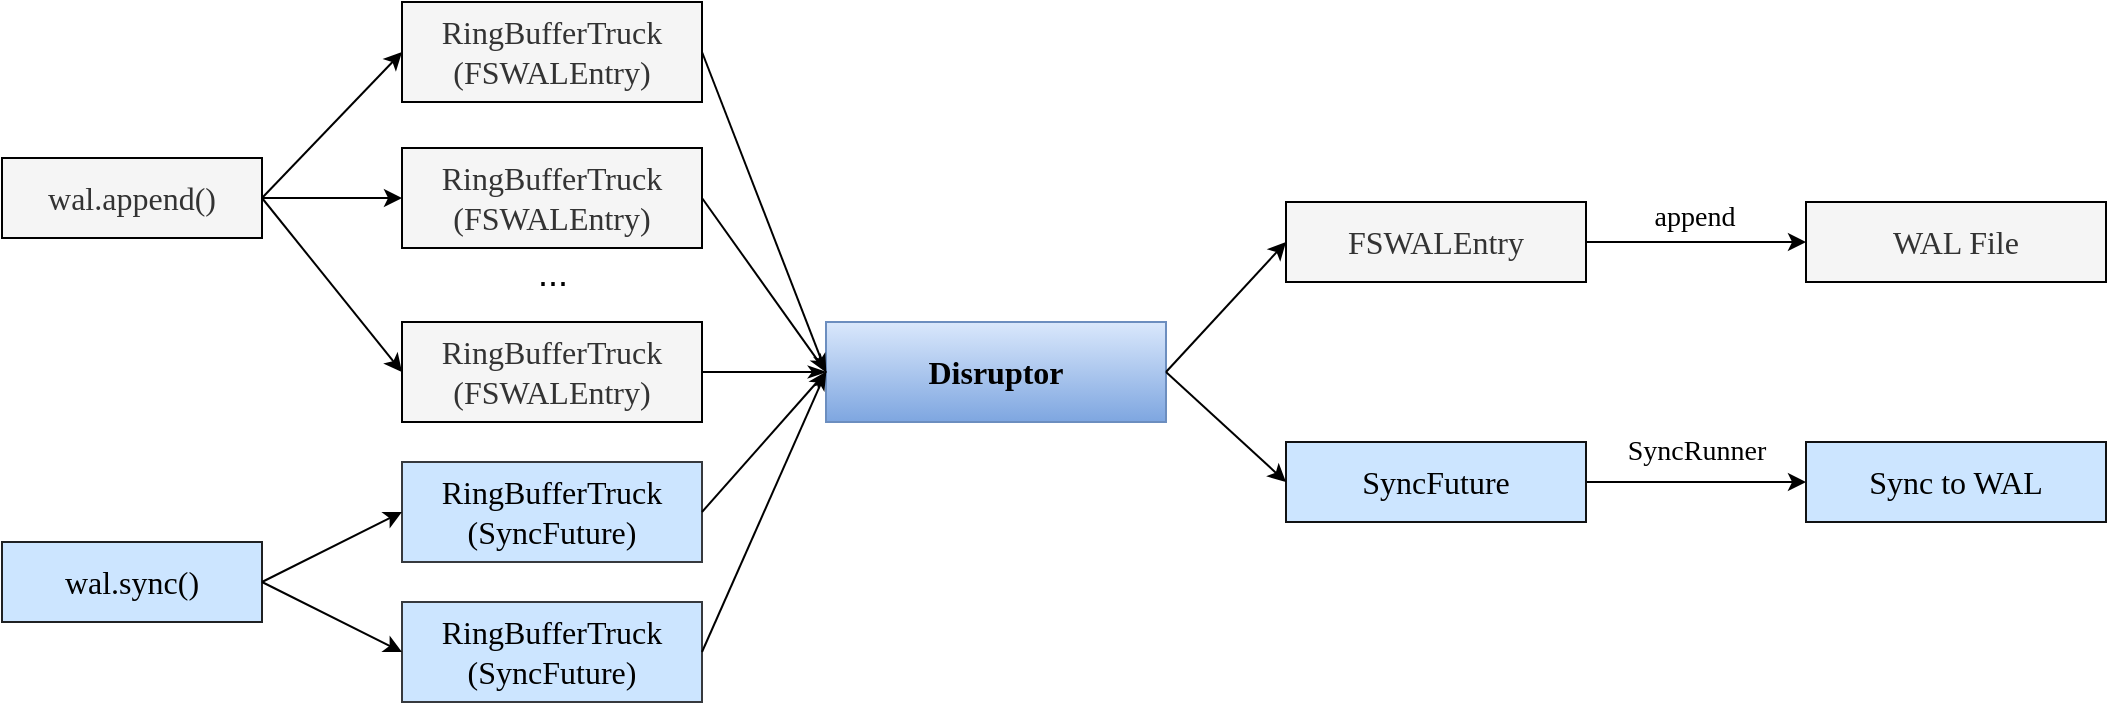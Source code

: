 <mxfile version="21.2.8" type="device">
  <diagram name="Page-1" id="U2sgMt6IpICBFfTSHYp9">
    <mxGraphModel dx="1569" dy="697" grid="1" gridSize="10" guides="1" tooltips="1" connect="1" arrows="1" fold="1" page="1" pageScale="1" pageWidth="827" pageHeight="1169" math="0" shadow="0">
      <root>
        <mxCell id="0" />
        <mxCell id="1" parent="0" />
        <mxCell id="_CY4IeywhOAaGgWjiNTH-1" value="&lt;font style=&quot;font-size: 16px;&quot; face=&quot;Verdana&quot;&gt;wal.append()&lt;/font&gt;" style="rounded=0;whiteSpace=wrap;html=1;fillColor=#f5f5f5;fontColor=#333333;strokeColor=#000000;" vertex="1" parent="1">
          <mxGeometry x="-102" y="318" width="130" height="40" as="geometry" />
        </mxCell>
        <mxCell id="_CY4IeywhOAaGgWjiNTH-2" value="&lt;font style=&quot;font-size: 16px;&quot; face=&quot;Verdana&quot;&gt;RingBufferTruck&lt;br&gt;(FSWALEntry)&lt;br&gt;&lt;/font&gt;" style="rounded=0;whiteSpace=wrap;html=1;fillColor=#f5f5f5;fontColor=#333333;strokeColor=#000000;" vertex="1" parent="1">
          <mxGeometry x="98" y="240" width="150" height="50" as="geometry" />
        </mxCell>
        <mxCell id="_CY4IeywhOAaGgWjiNTH-3" value="&lt;font style=&quot;font-size: 16px;&quot; face=&quot;Verdana&quot;&gt;RingBufferTruck&lt;br&gt;(FSWALEntry)&lt;br&gt;&lt;/font&gt;" style="rounded=0;whiteSpace=wrap;html=1;fillColor=#f5f5f5;fontColor=#333333;strokeColor=#000000;" vertex="1" parent="1">
          <mxGeometry x="98" y="313" width="150" height="50" as="geometry" />
        </mxCell>
        <mxCell id="_CY4IeywhOAaGgWjiNTH-4" value="&lt;font style=&quot;font-size: 16px;&quot; face=&quot;Verdana&quot;&gt;RingBufferTruck&lt;br&gt;(FSWALEntry)&lt;br&gt;&lt;/font&gt;" style="rounded=0;whiteSpace=wrap;html=1;fillColor=#f5f5f5;fontColor=#333333;strokeColor=#000000;" vertex="1" parent="1">
          <mxGeometry x="98" y="400" width="150" height="50" as="geometry" />
        </mxCell>
        <mxCell id="_CY4IeywhOAaGgWjiNTH-5" value="&lt;font style=&quot;font-size: 18px;&quot;&gt;...&lt;/font&gt;" style="text;html=1;align=center;verticalAlign=middle;resizable=0;points=[];autosize=1;strokeColor=none;fillColor=none;" vertex="1" parent="1">
          <mxGeometry x="153" y="356" width="40" height="40" as="geometry" />
        </mxCell>
        <mxCell id="_CY4IeywhOAaGgWjiNTH-6" value="" style="endArrow=classic;html=1;rounded=0;exitX=1;exitY=0.5;exitDx=0;exitDy=0;entryX=0;entryY=0.5;entryDx=0;entryDy=0;" edge="1" parent="1" source="_CY4IeywhOAaGgWjiNTH-1" target="_CY4IeywhOAaGgWjiNTH-2">
          <mxGeometry width="50" height="50" relative="1" as="geometry">
            <mxPoint x="218" y="370" as="sourcePoint" />
            <mxPoint x="268" y="320" as="targetPoint" />
          </mxGeometry>
        </mxCell>
        <mxCell id="_CY4IeywhOAaGgWjiNTH-7" value="" style="endArrow=classic;html=1;rounded=0;exitX=1;exitY=0.5;exitDx=0;exitDy=0;entryX=0;entryY=0.5;entryDx=0;entryDy=0;" edge="1" parent="1" source="_CY4IeywhOAaGgWjiNTH-1" target="_CY4IeywhOAaGgWjiNTH-3">
          <mxGeometry width="50" height="50" relative="1" as="geometry">
            <mxPoint x="218" y="370" as="sourcePoint" />
            <mxPoint x="268" y="320" as="targetPoint" />
          </mxGeometry>
        </mxCell>
        <mxCell id="_CY4IeywhOAaGgWjiNTH-8" value="" style="endArrow=classic;html=1;rounded=0;exitX=1;exitY=0.5;exitDx=0;exitDy=0;entryX=0;entryY=0.5;entryDx=0;entryDy=0;" edge="1" parent="1" source="_CY4IeywhOAaGgWjiNTH-1" target="_CY4IeywhOAaGgWjiNTH-4">
          <mxGeometry width="50" height="50" relative="1" as="geometry">
            <mxPoint x="218" y="370" as="sourcePoint" />
            <mxPoint x="268" y="320" as="targetPoint" />
          </mxGeometry>
        </mxCell>
        <mxCell id="_CY4IeywhOAaGgWjiNTH-9" value="&lt;font style=&quot;font-size: 16px;&quot; face=&quot;Verdana&quot;&gt;wal.sync()&lt;/font&gt;" style="rounded=0;whiteSpace=wrap;html=1;fillColor=#cce5ff;strokeColor=#1f2123;" vertex="1" parent="1">
          <mxGeometry x="-102" y="510" width="130" height="40" as="geometry" />
        </mxCell>
        <mxCell id="_CY4IeywhOAaGgWjiNTH-10" value="&lt;font style=&quot;font-size: 16px;&quot; face=&quot;Verdana&quot;&gt;RingBufferTruck&lt;br&gt;(SyncFuture)&lt;br&gt;&lt;/font&gt;" style="rounded=0;whiteSpace=wrap;html=1;fillColor=#cce5ff;strokeColor=#36393d;" vertex="1" parent="1">
          <mxGeometry x="98" y="470" width="150" height="50" as="geometry" />
        </mxCell>
        <mxCell id="_CY4IeywhOAaGgWjiNTH-11" value="&lt;font style=&quot;font-size: 16px;&quot; face=&quot;Verdana&quot;&gt;RingBufferTruck&lt;br&gt;(SyncFuture)&lt;br&gt;&lt;/font&gt;" style="rounded=0;whiteSpace=wrap;html=1;fillColor=#cce5ff;strokeColor=#36393d;" vertex="1" parent="1">
          <mxGeometry x="98" y="540" width="150" height="50" as="geometry" />
        </mxCell>
        <mxCell id="_CY4IeywhOAaGgWjiNTH-14" value="" style="endArrow=classic;html=1;rounded=0;exitX=1;exitY=0.5;exitDx=0;exitDy=0;entryX=0;entryY=0.5;entryDx=0;entryDy=0;" edge="1" parent="1" source="_CY4IeywhOAaGgWjiNTH-9" target="_CY4IeywhOAaGgWjiNTH-10">
          <mxGeometry width="50" height="50" relative="1" as="geometry">
            <mxPoint x="218" y="600" as="sourcePoint" />
            <mxPoint x="268" y="550" as="targetPoint" />
          </mxGeometry>
        </mxCell>
        <mxCell id="_CY4IeywhOAaGgWjiNTH-15" value="" style="endArrow=classic;html=1;rounded=0;exitX=1;exitY=0.5;exitDx=0;exitDy=0;entryX=0;entryY=0.5;entryDx=0;entryDy=0;" edge="1" parent="1" source="_CY4IeywhOAaGgWjiNTH-9" target="_CY4IeywhOAaGgWjiNTH-11">
          <mxGeometry width="50" height="50" relative="1" as="geometry">
            <mxPoint x="218" y="600" as="sourcePoint" />
            <mxPoint x="268" y="550" as="targetPoint" />
          </mxGeometry>
        </mxCell>
        <mxCell id="_CY4IeywhOAaGgWjiNTH-18" value="&lt;b&gt;&lt;font style=&quot;font-size: 16px;&quot; face=&quot;Verdana&quot;&gt;Disruptor&lt;/font&gt;&lt;/b&gt;" style="rounded=0;whiteSpace=wrap;html=1;fillColor=#dae8fc;strokeColor=#6c8ebf;gradientColor=#7ea6e0;" vertex="1" parent="1">
          <mxGeometry x="310" y="400" width="170" height="50" as="geometry" />
        </mxCell>
        <mxCell id="_CY4IeywhOAaGgWjiNTH-19" value="" style="endArrow=classicThin;html=1;rounded=0;exitX=1;exitY=0.5;exitDx=0;exitDy=0;entryX=0;entryY=0.5;entryDx=0;entryDy=0;endFill=1;" edge="1" parent="1" source="_CY4IeywhOAaGgWjiNTH-2" target="_CY4IeywhOAaGgWjiNTH-18">
          <mxGeometry width="50" height="50" relative="1" as="geometry">
            <mxPoint x="150" y="370" as="sourcePoint" />
            <mxPoint x="200" y="320" as="targetPoint" />
          </mxGeometry>
        </mxCell>
        <mxCell id="_CY4IeywhOAaGgWjiNTH-20" value="" style="endArrow=classicThin;html=1;rounded=0;exitX=1;exitY=0.5;exitDx=0;exitDy=0;entryX=0;entryY=0.5;entryDx=0;entryDy=0;endFill=1;" edge="1" parent="1" source="_CY4IeywhOAaGgWjiNTH-3" target="_CY4IeywhOAaGgWjiNTH-18">
          <mxGeometry width="50" height="50" relative="1" as="geometry">
            <mxPoint x="250" y="400" as="sourcePoint" />
            <mxPoint x="200" y="320" as="targetPoint" />
          </mxGeometry>
        </mxCell>
        <mxCell id="_CY4IeywhOAaGgWjiNTH-21" value="" style="endArrow=classicThin;html=1;rounded=0;exitX=1;exitY=0.5;exitDx=0;exitDy=0;entryX=0;entryY=0.5;entryDx=0;entryDy=0;endFill=1;" edge="1" parent="1" source="_CY4IeywhOAaGgWjiNTH-4" target="_CY4IeywhOAaGgWjiNTH-18">
          <mxGeometry width="50" height="50" relative="1" as="geometry">
            <mxPoint x="150" y="370" as="sourcePoint" />
            <mxPoint x="200" y="320" as="targetPoint" />
          </mxGeometry>
        </mxCell>
        <mxCell id="_CY4IeywhOAaGgWjiNTH-22" value="" style="endArrow=classicThin;html=1;rounded=0;exitX=1;exitY=0.5;exitDx=0;exitDy=0;entryX=0;entryY=0.5;entryDx=0;entryDy=0;endFill=1;" edge="1" parent="1" source="_CY4IeywhOAaGgWjiNTH-10" target="_CY4IeywhOAaGgWjiNTH-18">
          <mxGeometry width="50" height="50" relative="1" as="geometry">
            <mxPoint x="150" y="370" as="sourcePoint" />
            <mxPoint x="200" y="320" as="targetPoint" />
          </mxGeometry>
        </mxCell>
        <mxCell id="_CY4IeywhOAaGgWjiNTH-23" value="" style="endArrow=classicThin;html=1;rounded=0;exitX=1;exitY=0.5;exitDx=0;exitDy=0;entryX=0;entryY=0.5;entryDx=0;entryDy=0;endFill=1;" edge="1" parent="1" source="_CY4IeywhOAaGgWjiNTH-11" target="_CY4IeywhOAaGgWjiNTH-18">
          <mxGeometry width="50" height="50" relative="1" as="geometry">
            <mxPoint x="150" y="370" as="sourcePoint" />
            <mxPoint x="200" y="320" as="targetPoint" />
          </mxGeometry>
        </mxCell>
        <mxCell id="_CY4IeywhOAaGgWjiNTH-30" style="edgeStyle=orthogonalEdgeStyle;rounded=0;orthogonalLoop=1;jettySize=auto;html=1;exitX=1;exitY=0.5;exitDx=0;exitDy=0;entryX=0;entryY=0.5;entryDx=0;entryDy=0;" edge="1" parent="1" source="_CY4IeywhOAaGgWjiNTH-24" target="_CY4IeywhOAaGgWjiNTH-29">
          <mxGeometry relative="1" as="geometry" />
        </mxCell>
        <mxCell id="_CY4IeywhOAaGgWjiNTH-24" value="&lt;font style=&quot;font-size: 16px;&quot; face=&quot;Verdana&quot;&gt;FSWALEntry&lt;br&gt;&lt;/font&gt;" style="rounded=0;whiteSpace=wrap;html=1;fillColor=#f5f5f5;fontColor=#333333;strokeColor=#000000;" vertex="1" parent="1">
          <mxGeometry x="540" y="340" width="150" height="40" as="geometry" />
        </mxCell>
        <mxCell id="_CY4IeywhOAaGgWjiNTH-33" style="edgeStyle=orthogonalEdgeStyle;rounded=0;orthogonalLoop=1;jettySize=auto;html=1;exitX=1;exitY=0.5;exitDx=0;exitDy=0;" edge="1" parent="1" source="_CY4IeywhOAaGgWjiNTH-25" target="_CY4IeywhOAaGgWjiNTH-32">
          <mxGeometry relative="1" as="geometry" />
        </mxCell>
        <mxCell id="_CY4IeywhOAaGgWjiNTH-25" value="&lt;font style=&quot;font-size: 16px;&quot; face=&quot;Verdana&quot;&gt;SyncFuture&lt;br&gt;&lt;/font&gt;" style="rounded=0;whiteSpace=wrap;html=1;fillColor=#cce5ff;strokeColor=#111213;" vertex="1" parent="1">
          <mxGeometry x="540" y="460" width="150" height="40" as="geometry" />
        </mxCell>
        <mxCell id="_CY4IeywhOAaGgWjiNTH-26" value="" style="endArrow=classic;html=1;rounded=0;exitX=1;exitY=0.5;exitDx=0;exitDy=0;entryX=0;entryY=0.5;entryDx=0;entryDy=0;" edge="1" parent="1" source="_CY4IeywhOAaGgWjiNTH-18" target="_CY4IeywhOAaGgWjiNTH-24">
          <mxGeometry width="50" height="50" relative="1" as="geometry">
            <mxPoint x="400" y="460" as="sourcePoint" />
            <mxPoint x="450" y="410" as="targetPoint" />
          </mxGeometry>
        </mxCell>
        <mxCell id="_CY4IeywhOAaGgWjiNTH-28" value="" style="endArrow=classic;html=1;rounded=0;exitX=1;exitY=0.5;exitDx=0;exitDy=0;entryX=0;entryY=0.5;entryDx=0;entryDy=0;" edge="1" parent="1" source="_CY4IeywhOAaGgWjiNTH-18" target="_CY4IeywhOAaGgWjiNTH-25">
          <mxGeometry width="50" height="50" relative="1" as="geometry">
            <mxPoint x="400" y="460" as="sourcePoint" />
            <mxPoint x="450" y="410" as="targetPoint" />
          </mxGeometry>
        </mxCell>
        <mxCell id="_CY4IeywhOAaGgWjiNTH-29" value="&lt;font style=&quot;font-size: 16px;&quot; face=&quot;Verdana&quot;&gt;WAL File&lt;br&gt;&lt;/font&gt;" style="rounded=0;whiteSpace=wrap;html=1;fillColor=#f5f5f5;fontColor=#333333;strokeColor=#000000;" vertex="1" parent="1">
          <mxGeometry x="800" y="340" width="150" height="40" as="geometry" />
        </mxCell>
        <mxCell id="_CY4IeywhOAaGgWjiNTH-31" value="&lt;font style=&quot;font-size: 14px;&quot; face=&quot;Verdana&quot;&gt;append&lt;/font&gt;" style="text;html=1;align=center;verticalAlign=middle;resizable=0;points=[];autosize=1;strokeColor=none;fillColor=none;" vertex="1" parent="1">
          <mxGeometry x="704" y="333" width="80" height="30" as="geometry" />
        </mxCell>
        <mxCell id="_CY4IeywhOAaGgWjiNTH-32" value="&lt;font style=&quot;font-size: 16px;&quot; face=&quot;Verdana&quot;&gt;Sync to WAL&lt;br&gt;&lt;/font&gt;" style="rounded=0;whiteSpace=wrap;html=1;fillColor=#cce5ff;strokeColor=#111213;" vertex="1" parent="1">
          <mxGeometry x="800" y="460" width="150" height="40" as="geometry" />
        </mxCell>
        <mxCell id="_CY4IeywhOAaGgWjiNTH-34" value="&lt;font style=&quot;font-size: 14px;&quot; face=&quot;Verdana&quot;&gt;SyncRunner&lt;/font&gt;" style="text;html=1;align=center;verticalAlign=middle;resizable=0;points=[];autosize=1;strokeColor=none;fillColor=none;" vertex="1" parent="1">
          <mxGeometry x="690" y="450" width="110" height="30" as="geometry" />
        </mxCell>
      </root>
    </mxGraphModel>
  </diagram>
</mxfile>
